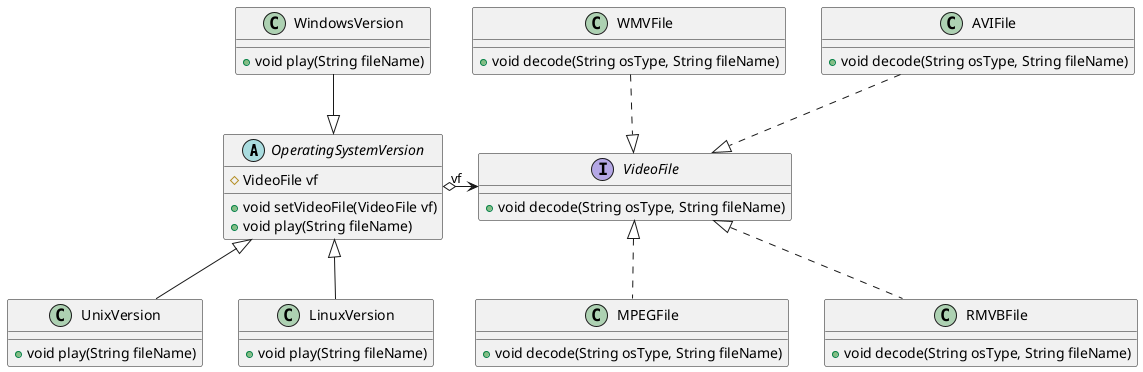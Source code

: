 @startuml 

skinparam DefaultFontName PingFangSC-Regular

abstract class OperatingSystemVersion{
    # VideoFile vf
    + void setVideoFile(VideoFile vf)
    + void play(String fileName)
}
class WindowsVersion{
    + void play(String fileName)
}
class UnixVersion{
    + void play(String fileName)
}
class LinuxVersion{
    + void play(String fileName)
}
interface VideoFile{
    + void decode(String osType, String fileName)
}
class MPEGFile{
    + void decode(String osType, String fileName)
}
class RMVBFile{
    + void decode(String osType, String fileName)
}
class AVIFile{
    + void decode(String osType, String fileName)
}
class WMVFile{
    + void decode(String osType, String fileName)
}

OperatingSystemVersion <|-up- WindowsVersion
OperatingSystemVersion <|-- UnixVersion
OperatingSystemVersion <|-- LinuxVersion
OperatingSystemVersion "vf" o-> VideoFile
VideoFile <|.. MPEGFile
VideoFile <|.. RMVBFile
VideoFile <|.up. AVIFile
VideoFile <|.up. WMVFile

@enduml
